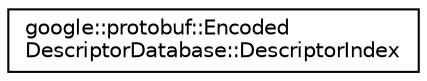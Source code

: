digraph "类继承关系图"
{
 // LATEX_PDF_SIZE
  edge [fontname="Helvetica",fontsize="10",labelfontname="Helvetica",labelfontsize="10"];
  node [fontname="Helvetica",fontsize="10",shape=record];
  rankdir="LR";
  Node0 [label="google::protobuf::Encoded\lDescriptorDatabase::DescriptorIndex",height=0.2,width=0.4,color="black", fillcolor="white", style="filled",URL="$classgoogle_1_1protobuf_1_1EncodedDescriptorDatabase_1_1DescriptorIndex.html",tooltip=" "];
}
